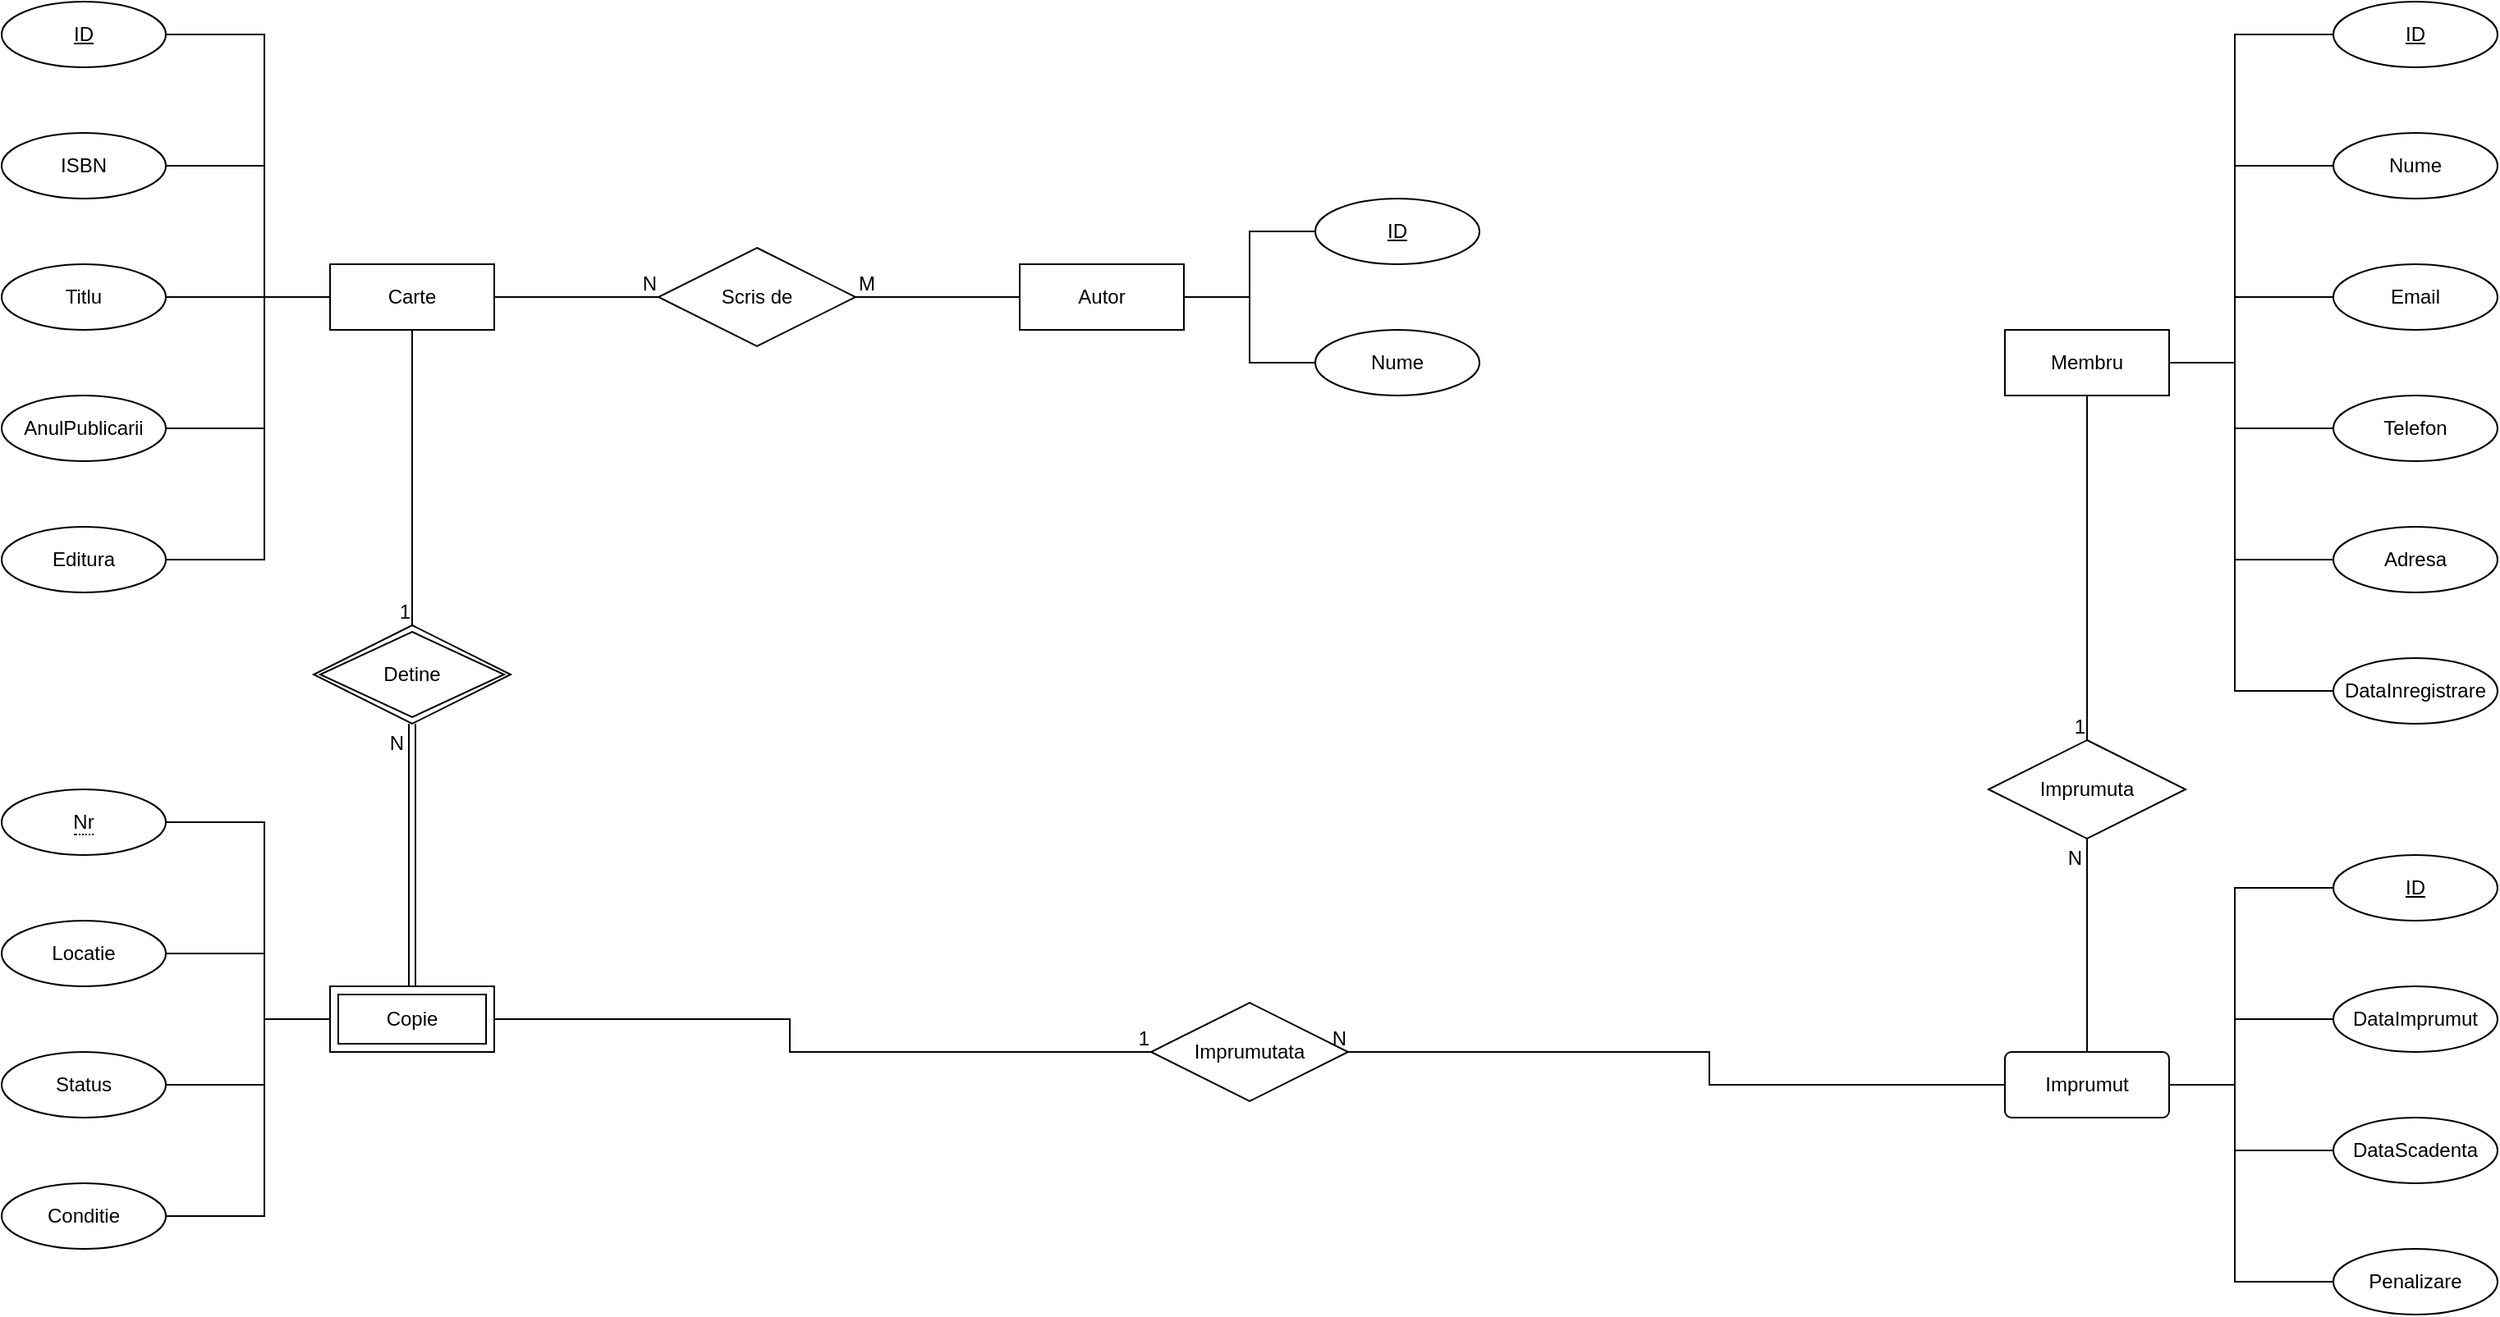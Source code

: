 <mxfile>
    <diagram id="ti4jbimD59L9wUqsRpss" name="Page-1">
        <mxGraphModel dx="1688" dy="1007" grid="1" gridSize="10" guides="1" tooltips="1" connect="1" arrows="1" fold="1" page="1" pageScale="1" pageWidth="1600" pageHeight="900" math="0" shadow="0">
            <root>
                <mxCell id="0"/>
                <mxCell id="1" parent="0"/>
                <mxCell id="2" value="Carte" style="whiteSpace=wrap;html=1;align=center;" parent="1" vertex="1">
                    <mxGeometry x="240" y="200" width="100" height="40" as="geometry"/>
                </mxCell>
                <mxCell id="3" value="ID" style="ellipse;whiteSpace=wrap;html=1;align=center;fontStyle=4;" vertex="1" parent="1">
                    <mxGeometry x="40" y="40" width="100" height="40" as="geometry"/>
                </mxCell>
                <mxCell id="4" value="ISBN" style="ellipse;whiteSpace=wrap;html=1;align=center;" vertex="1" parent="1">
                    <mxGeometry x="40" y="120" width="100" height="40" as="geometry"/>
                </mxCell>
                <mxCell id="5" value="Titlu" style="ellipse;whiteSpace=wrap;html=1;align=center;" vertex="1" parent="1">
                    <mxGeometry x="40" y="200" width="100" height="40" as="geometry"/>
                </mxCell>
                <mxCell id="6" value="AnulPublicarii" style="ellipse;whiteSpace=wrap;html=1;align=center;" vertex="1" parent="1">
                    <mxGeometry x="40" y="280" width="100" height="40" as="geometry"/>
                </mxCell>
                <mxCell id="7" value="Editura" style="ellipse;whiteSpace=wrap;html=1;align=center;" vertex="1" parent="1">
                    <mxGeometry x="40" y="360" width="100" height="40" as="geometry"/>
                </mxCell>
                <mxCell id="8" value="" style="endArrow=none;html=1;rounded=0;entryX=0;entryY=0.5;entryDx=0;entryDy=0;exitX=1;exitY=0.5;exitDx=0;exitDy=0;" edge="1" parent="1" source="3" target="2">
                    <mxGeometry relative="1" as="geometry">
                        <mxPoint x="280" y="200" as="sourcePoint"/>
                        <mxPoint x="440" y="200" as="targetPoint"/>
                        <Array as="points">
                            <mxPoint x="200" y="60"/>
                            <mxPoint x="200" y="220"/>
                        </Array>
                    </mxGeometry>
                </mxCell>
                <mxCell id="9" value="" style="endArrow=none;html=1;rounded=0;entryX=0;entryY=0.5;entryDx=0;entryDy=0;exitX=1;exitY=0.5;exitDx=0;exitDy=0;" edge="1" parent="1" source="4" target="2">
                    <mxGeometry relative="1" as="geometry">
                        <mxPoint x="280" y="200" as="sourcePoint"/>
                        <mxPoint x="440" y="200" as="targetPoint"/>
                        <Array as="points">
                            <mxPoint x="200" y="140"/>
                            <mxPoint x="200" y="220"/>
                        </Array>
                    </mxGeometry>
                </mxCell>
                <mxCell id="10" value="" style="endArrow=none;html=1;rounded=0;exitX=1;exitY=0.5;exitDx=0;exitDy=0;entryX=0;entryY=0.5;entryDx=0;entryDy=0;" edge="1" parent="1" source="5" target="2">
                    <mxGeometry relative="1" as="geometry">
                        <mxPoint x="280" y="200" as="sourcePoint"/>
                        <mxPoint x="440" y="200" as="targetPoint"/>
                    </mxGeometry>
                </mxCell>
                <mxCell id="11" value="" style="endArrow=none;html=1;rounded=0;exitX=1;exitY=0.5;exitDx=0;exitDy=0;entryX=0;entryY=0.5;entryDx=0;entryDy=0;" edge="1" parent="1" source="6" target="2">
                    <mxGeometry relative="1" as="geometry">
                        <mxPoint x="150" y="230" as="sourcePoint"/>
                        <mxPoint x="250" y="230" as="targetPoint"/>
                        <Array as="points">
                            <mxPoint x="200" y="300"/>
                            <mxPoint x="200" y="220"/>
                        </Array>
                    </mxGeometry>
                </mxCell>
                <mxCell id="12" value="" style="endArrow=none;html=1;rounded=0;exitX=1;exitY=0.5;exitDx=0;exitDy=0;entryX=0;entryY=0.5;entryDx=0;entryDy=0;" edge="1" parent="1" source="7" target="2">
                    <mxGeometry relative="1" as="geometry">
                        <mxPoint x="150" y="230" as="sourcePoint"/>
                        <mxPoint x="250" y="230" as="targetPoint"/>
                        <Array as="points">
                            <mxPoint x="200" y="380"/>
                            <mxPoint x="200" y="220"/>
                        </Array>
                    </mxGeometry>
                </mxCell>
                <mxCell id="13" value="Copie" style="shape=ext;margin=3;double=1;whiteSpace=wrap;html=1;align=center;" vertex="1" parent="1">
                    <mxGeometry x="240" y="640" width="100" height="40" as="geometry"/>
                </mxCell>
                <mxCell id="14" value="&lt;span style=&quot;border-bottom: 1px dotted&quot;&gt;Nr&lt;/span&gt;" style="ellipse;whiteSpace=wrap;html=1;align=center;" vertex="1" parent="1">
                    <mxGeometry x="40" y="520" width="100" height="40" as="geometry"/>
                </mxCell>
                <mxCell id="15" value="Locatie" style="ellipse;whiteSpace=wrap;html=1;align=center;" vertex="1" parent="1">
                    <mxGeometry x="40" y="600" width="100" height="40" as="geometry"/>
                </mxCell>
                <mxCell id="16" value="Status" style="ellipse;whiteSpace=wrap;html=1;align=center;" vertex="1" parent="1">
                    <mxGeometry x="40" y="680" width="100" height="40" as="geometry"/>
                </mxCell>
                <mxCell id="17" value="Conditie" style="ellipse;whiteSpace=wrap;html=1;align=center;" vertex="1" parent="1">
                    <mxGeometry x="40" y="760" width="100" height="40" as="geometry"/>
                </mxCell>
                <mxCell id="18" value="" style="endArrow=none;html=1;rounded=0;exitX=1;exitY=0.5;exitDx=0;exitDy=0;entryX=0;entryY=0.5;entryDx=0;entryDy=0;" edge="1" parent="1" source="14" target="13">
                    <mxGeometry relative="1" as="geometry">
                        <mxPoint x="340" y="530" as="sourcePoint"/>
                        <mxPoint x="500" y="530" as="targetPoint"/>
                        <Array as="points">
                            <mxPoint x="200" y="540"/>
                            <mxPoint x="200" y="660"/>
                        </Array>
                    </mxGeometry>
                </mxCell>
                <mxCell id="19" value="" style="endArrow=none;html=1;rounded=0;exitX=1;exitY=0.5;exitDx=0;exitDy=0;entryX=0;entryY=0.5;entryDx=0;entryDy=0;" edge="1" parent="1" source="15" target="13">
                    <mxGeometry relative="1" as="geometry">
                        <mxPoint x="150" y="550" as="sourcePoint"/>
                        <mxPoint x="220" y="700" as="targetPoint"/>
                        <Array as="points">
                            <mxPoint x="200" y="620"/>
                            <mxPoint x="200" y="660"/>
                        </Array>
                    </mxGeometry>
                </mxCell>
                <mxCell id="20" value="" style="endArrow=none;html=1;rounded=0;exitX=1;exitY=0.5;exitDx=0;exitDy=0;entryX=0;entryY=0.5;entryDx=0;entryDy=0;" edge="1" parent="1" source="16" target="13">
                    <mxGeometry relative="1" as="geometry">
                        <mxPoint x="150" y="630" as="sourcePoint"/>
                        <mxPoint x="250" y="670" as="targetPoint"/>
                        <Array as="points">
                            <mxPoint x="200" y="700"/>
                            <mxPoint x="200" y="660"/>
                        </Array>
                    </mxGeometry>
                </mxCell>
                <mxCell id="21" value="" style="endArrow=none;html=1;rounded=0;exitX=1;exitY=0.5;exitDx=0;exitDy=0;entryX=0;entryY=0.5;entryDx=0;entryDy=0;" edge="1" parent="1" source="17" target="13">
                    <mxGeometry relative="1" as="geometry">
                        <mxPoint x="150" y="710" as="sourcePoint"/>
                        <mxPoint x="240" y="660" as="targetPoint"/>
                        <Array as="points">
                            <mxPoint x="200" y="780"/>
                            <mxPoint x="200" y="660"/>
                        </Array>
                    </mxGeometry>
                </mxCell>
                <mxCell id="22" value="Detine" style="shape=rhombus;double=1;perimeter=rhombusPerimeter;whiteSpace=wrap;html=1;align=center;" vertex="1" parent="1">
                    <mxGeometry x="230" y="420" width="120" height="60" as="geometry"/>
                </mxCell>
                <mxCell id="24" value="" style="endArrow=none;html=1;rounded=0;exitX=0.5;exitY=1;exitDx=0;exitDy=0;entryX=0.5;entryY=0;entryDx=0;entryDy=0;" edge="1" parent="1" source="2" target="22">
                    <mxGeometry relative="1" as="geometry">
                        <mxPoint x="360" y="430" as="sourcePoint"/>
                        <mxPoint x="520" y="430" as="targetPoint"/>
                    </mxGeometry>
                </mxCell>
                <mxCell id="25" value="1" style="resizable=0;html=1;whiteSpace=wrap;align=right;verticalAlign=bottom;" connectable="0" vertex="1" parent="24">
                    <mxGeometry x="1" relative="1" as="geometry"/>
                </mxCell>
                <mxCell id="28" value="" style="shape=link;html=1;rounded=0;entryX=0.5;entryY=1;entryDx=0;entryDy=0;exitX=0.5;exitY=0;exitDx=0;exitDy=0;" edge="1" parent="1" source="13" target="22">
                    <mxGeometry relative="1" as="geometry">
                        <mxPoint x="360" y="430" as="sourcePoint"/>
                        <mxPoint x="520" y="430" as="targetPoint"/>
                    </mxGeometry>
                </mxCell>
                <mxCell id="29" value="N" style="resizable=0;html=1;whiteSpace=wrap;align=right;verticalAlign=bottom;" connectable="0" vertex="1" parent="28">
                    <mxGeometry x="1" relative="1" as="geometry">
                        <mxPoint x="-4" y="20" as="offset"/>
                    </mxGeometry>
                </mxCell>
                <mxCell id="30" value="Autor" style="whiteSpace=wrap;html=1;align=center;" vertex="1" parent="1">
                    <mxGeometry x="660" y="200" width="100" height="40" as="geometry"/>
                </mxCell>
                <mxCell id="31" value="ID" style="ellipse;whiteSpace=wrap;html=1;align=center;fontStyle=4;" vertex="1" parent="1">
                    <mxGeometry x="840" y="160" width="100" height="40" as="geometry"/>
                </mxCell>
                <mxCell id="32" value="Nume" style="ellipse;whiteSpace=wrap;html=1;align=center;" vertex="1" parent="1">
                    <mxGeometry x="840" y="240" width="100" height="40" as="geometry"/>
                </mxCell>
                <mxCell id="33" value="" style="endArrow=none;html=1;rounded=0;entryX=1;entryY=0.5;entryDx=0;entryDy=0;exitX=0;exitY=0.5;exitDx=0;exitDy=0;" edge="1" parent="1" source="31" target="30">
                    <mxGeometry relative="1" as="geometry">
                        <mxPoint x="640" y="180" as="sourcePoint"/>
                        <mxPoint x="800" y="180" as="targetPoint"/>
                        <Array as="points">
                            <mxPoint x="800" y="180"/>
                            <mxPoint x="800" y="220"/>
                        </Array>
                    </mxGeometry>
                </mxCell>
                <mxCell id="34" value="" style="endArrow=none;html=1;rounded=0;entryX=1;entryY=0.5;entryDx=0;entryDy=0;exitX=0;exitY=0.5;exitDx=0;exitDy=0;" edge="1" parent="1" source="32" target="30">
                    <mxGeometry relative="1" as="geometry">
                        <mxPoint x="710" y="90" as="sourcePoint"/>
                        <mxPoint x="700" y="200" as="targetPoint"/>
                        <Array as="points">
                            <mxPoint x="800" y="260"/>
                            <mxPoint x="800" y="220"/>
                        </Array>
                    </mxGeometry>
                </mxCell>
                <mxCell id="35" value="Scris de" style="shape=rhombus;perimeter=rhombusPerimeter;whiteSpace=wrap;html=1;align=center;" vertex="1" parent="1">
                    <mxGeometry x="440" y="190" width="120" height="60" as="geometry"/>
                </mxCell>
                <mxCell id="36" value="" style="endArrow=none;html=1;rounded=0;exitX=1;exitY=0.5;exitDx=0;exitDy=0;entryX=0;entryY=0.5;entryDx=0;entryDy=0;" edge="1" parent="1" source="2" target="35">
                    <mxGeometry relative="1" as="geometry">
                        <mxPoint x="490" y="210" as="sourcePoint"/>
                        <mxPoint x="650" y="210" as="targetPoint"/>
                    </mxGeometry>
                </mxCell>
                <mxCell id="37" value="N" style="resizable=0;html=1;whiteSpace=wrap;align=right;verticalAlign=bottom;" connectable="0" vertex="1" parent="36">
                    <mxGeometry x="1" relative="1" as="geometry"/>
                </mxCell>
                <mxCell id="38" value="" style="endArrow=none;html=1;rounded=0;exitX=1;exitY=0.5;exitDx=0;exitDy=0;entryX=0;entryY=0.5;entryDx=0;entryDy=0;" edge="1" parent="1" source="35" target="30">
                    <mxGeometry relative="1" as="geometry">
                        <mxPoint x="460" y="220" as="sourcePoint"/>
                        <mxPoint x="620" y="220" as="targetPoint"/>
                    </mxGeometry>
                </mxCell>
                <mxCell id="39" value="M" style="resizable=0;html=1;whiteSpace=wrap;align=left;verticalAlign=bottom;" connectable="0" vertex="1" parent="38">
                    <mxGeometry x="-1" relative="1" as="geometry"/>
                </mxCell>
                <mxCell id="41" value="Membru" style="whiteSpace=wrap;html=1;align=center;" vertex="1" parent="1">
                    <mxGeometry x="1260" y="240" width="100" height="40" as="geometry"/>
                </mxCell>
                <mxCell id="42" value="ID" style="ellipse;whiteSpace=wrap;html=1;align=center;fontStyle=4;" vertex="1" parent="1">
                    <mxGeometry x="1460" y="40" width="100" height="40" as="geometry"/>
                </mxCell>
                <mxCell id="43" value="Nume" style="ellipse;whiteSpace=wrap;html=1;align=center;" vertex="1" parent="1">
                    <mxGeometry x="1460" y="120" width="100" height="40" as="geometry"/>
                </mxCell>
                <mxCell id="44" value="Email" style="ellipse;whiteSpace=wrap;html=1;align=center;" vertex="1" parent="1">
                    <mxGeometry x="1460" y="200" width="100" height="40" as="geometry"/>
                </mxCell>
                <mxCell id="45" value="Telefon" style="ellipse;whiteSpace=wrap;html=1;align=center;" vertex="1" parent="1">
                    <mxGeometry x="1460" y="280" width="100" height="40" as="geometry"/>
                </mxCell>
                <mxCell id="46" value="Adresa" style="ellipse;whiteSpace=wrap;html=1;align=center;" vertex="1" parent="1">
                    <mxGeometry x="1460" y="360" width="100" height="40" as="geometry"/>
                </mxCell>
                <mxCell id="47" value="DataInregistrare" style="ellipse;whiteSpace=wrap;html=1;align=center;" vertex="1" parent="1">
                    <mxGeometry x="1460" y="440" width="100" height="40" as="geometry"/>
                </mxCell>
                <mxCell id="48" value="" style="endArrow=none;html=1;rounded=0;entryX=0;entryY=0.5;entryDx=0;entryDy=0;exitX=1;exitY=0.5;exitDx=0;exitDy=0;" edge="1" parent="1" source="41" target="42">
                    <mxGeometry relative="1" as="geometry">
                        <mxPoint x="1260" y="199.6" as="sourcePoint"/>
                        <mxPoint x="1420" y="199.6" as="targetPoint"/>
                        <Array as="points">
                            <mxPoint x="1400" y="260"/>
                            <mxPoint x="1400" y="60"/>
                        </Array>
                    </mxGeometry>
                </mxCell>
                <mxCell id="50" value="" style="endArrow=none;html=1;rounded=0;entryX=0;entryY=0.5;entryDx=0;entryDy=0;exitX=1;exitY=0.5;exitDx=0;exitDy=0;" edge="1" parent="1" source="41" target="43">
                    <mxGeometry relative="1" as="geometry">
                        <mxPoint x="1330" y="239.6" as="sourcePoint"/>
                        <mxPoint x="1490" y="239.6" as="targetPoint"/>
                        <Array as="points">
                            <mxPoint x="1400" y="260"/>
                            <mxPoint x="1400" y="140"/>
                        </Array>
                    </mxGeometry>
                </mxCell>
                <mxCell id="51" value="" style="endArrow=none;html=1;rounded=0;entryX=0;entryY=0.5;entryDx=0;entryDy=0;exitX=1;exitY=0.5;exitDx=0;exitDy=0;" edge="1" parent="1" source="41" target="44">
                    <mxGeometry relative="1" as="geometry">
                        <mxPoint x="1360" y="260" as="sourcePoint"/>
                        <mxPoint x="1310" y="350" as="targetPoint"/>
                        <Array as="points">
                            <mxPoint x="1400" y="260"/>
                            <mxPoint x="1400" y="220"/>
                        </Array>
                    </mxGeometry>
                </mxCell>
                <mxCell id="53" value="" style="endArrow=none;html=1;rounded=0;entryX=0;entryY=0.5;entryDx=0;entryDy=0;exitX=1;exitY=0.5;exitDx=0;exitDy=0;" edge="1" parent="1" source="41" target="45">
                    <mxGeometry relative="1" as="geometry">
                        <mxPoint x="1370" y="260" as="sourcePoint"/>
                        <mxPoint x="1530" y="260" as="targetPoint"/>
                        <Array as="points">
                            <mxPoint x="1400" y="260"/>
                            <mxPoint x="1400" y="300"/>
                        </Array>
                    </mxGeometry>
                </mxCell>
                <mxCell id="54" value="" style="endArrow=none;html=1;rounded=0;entryX=0;entryY=0.5;entryDx=0;entryDy=0;exitX=1;exitY=0.5;exitDx=0;exitDy=0;" edge="1" parent="1" source="41" target="46">
                    <mxGeometry relative="1" as="geometry">
                        <mxPoint x="1380" y="270" as="sourcePoint"/>
                        <mxPoint x="1540" y="270" as="targetPoint"/>
                        <Array as="points">
                            <mxPoint x="1400" y="260"/>
                            <mxPoint x="1400" y="380"/>
                        </Array>
                    </mxGeometry>
                </mxCell>
                <mxCell id="55" value="" style="endArrow=none;html=1;rounded=0;entryX=0;entryY=0.5;entryDx=0;entryDy=0;exitX=1;exitY=0.5;exitDx=0;exitDy=0;" edge="1" parent="1" source="41" target="47">
                    <mxGeometry relative="1" as="geometry">
                        <mxPoint x="1390" y="280" as="sourcePoint"/>
                        <mxPoint x="1550" y="280" as="targetPoint"/>
                        <Array as="points">
                            <mxPoint x="1400" y="260"/>
                            <mxPoint x="1400" y="460"/>
                        </Array>
                    </mxGeometry>
                </mxCell>
                <mxCell id="56" value="ID" style="ellipse;whiteSpace=wrap;html=1;align=center;fontStyle=4;" vertex="1" parent="1">
                    <mxGeometry x="1460" y="560" width="100" height="40" as="geometry"/>
                </mxCell>
                <mxCell id="57" value="DataImprumut" style="ellipse;whiteSpace=wrap;html=1;align=center;" vertex="1" parent="1">
                    <mxGeometry x="1460" y="640" width="100" height="40" as="geometry"/>
                </mxCell>
                <mxCell id="58" value="DataScadenta" style="ellipse;whiteSpace=wrap;html=1;align=center;" vertex="1" parent="1">
                    <mxGeometry x="1460" y="720" width="100" height="40" as="geometry"/>
                </mxCell>
                <mxCell id="59" value="Penalizare" style="ellipse;whiteSpace=wrap;html=1;align=center;" vertex="1" parent="1">
                    <mxGeometry x="1460" y="800" width="100" height="40" as="geometry"/>
                </mxCell>
                <mxCell id="60" value="Imprumut" style="rounded=1;arcSize=10;whiteSpace=wrap;html=1;align=center;" vertex="1" parent="1">
                    <mxGeometry x="1260" y="680" width="100" height="40" as="geometry"/>
                </mxCell>
                <mxCell id="61" value="" style="endArrow=none;html=1;rounded=0;entryX=0;entryY=0.5;entryDx=0;entryDy=0;exitX=1;exitY=0.5;exitDx=0;exitDy=0;" edge="1" parent="1" source="60" target="56">
                    <mxGeometry relative="1" as="geometry">
                        <mxPoint x="1190" y="600" as="sourcePoint"/>
                        <mxPoint x="1350" y="600" as="targetPoint"/>
                        <Array as="points">
                            <mxPoint x="1400" y="700"/>
                            <mxPoint x="1400" y="580"/>
                        </Array>
                    </mxGeometry>
                </mxCell>
                <mxCell id="62" value="" style="endArrow=none;html=1;rounded=0;entryX=0;entryY=0.5;entryDx=0;entryDy=0;exitX=1;exitY=0.5;exitDx=0;exitDy=0;" edge="1" parent="1" source="60" target="57">
                    <mxGeometry relative="1" as="geometry">
                        <mxPoint x="1190" y="830" as="sourcePoint"/>
                        <mxPoint x="1440" y="670" as="targetPoint"/>
                        <Array as="points">
                            <mxPoint x="1400" y="700"/>
                            <mxPoint x="1400" y="660"/>
                        </Array>
                    </mxGeometry>
                </mxCell>
                <mxCell id="63" value="" style="endArrow=none;html=1;rounded=0;entryX=0;entryY=0.5;entryDx=0;entryDy=0;exitX=1;exitY=0.5;exitDx=0;exitDy=0;" edge="1" parent="1" source="60" target="58">
                    <mxGeometry relative="1" as="geometry">
                        <mxPoint x="1260" y="740" as="sourcePoint"/>
                        <mxPoint x="1420" y="740" as="targetPoint"/>
                        <Array as="points">
                            <mxPoint x="1400" y="700"/>
                            <mxPoint x="1400" y="740"/>
                        </Array>
                    </mxGeometry>
                </mxCell>
                <mxCell id="64" value="" style="endArrow=none;html=1;rounded=0;entryX=0;entryY=0.5;entryDx=0;entryDy=0;exitX=1;exitY=0.5;exitDx=0;exitDy=0;" edge="1" parent="1" source="60" target="59">
                    <mxGeometry relative="1" as="geometry">
                        <mxPoint x="1260" y="740" as="sourcePoint"/>
                        <mxPoint x="1420" y="740" as="targetPoint"/>
                        <Array as="points">
                            <mxPoint x="1400" y="700"/>
                            <mxPoint x="1400" y="820"/>
                        </Array>
                    </mxGeometry>
                </mxCell>
                <mxCell id="65" value="Imprumuta" style="shape=rhombus;perimeter=rhombusPerimeter;whiteSpace=wrap;html=1;align=center;" vertex="1" parent="1">
                    <mxGeometry x="1250" y="490" width="120" height="60" as="geometry"/>
                </mxCell>
                <mxCell id="68" value="" style="endArrow=none;html=1;rounded=0;entryX=0.5;entryY=0;entryDx=0;entryDy=0;exitX=0.5;exitY=1;exitDx=0;exitDy=0;" edge="1" parent="1" source="41" target="65">
                    <mxGeometry relative="1" as="geometry">
                        <mxPoint x="1070" y="450" as="sourcePoint"/>
                        <mxPoint x="1230" y="450" as="targetPoint"/>
                    </mxGeometry>
                </mxCell>
                <mxCell id="69" value="1" style="resizable=0;html=1;whiteSpace=wrap;align=right;verticalAlign=bottom;" connectable="0" vertex="1" parent="68">
                    <mxGeometry x="1" relative="1" as="geometry"/>
                </mxCell>
                <mxCell id="70" value="" style="endArrow=none;html=1;rounded=0;entryX=0.5;entryY=1;entryDx=0;entryDy=0;exitX=0.5;exitY=0;exitDx=0;exitDy=0;" edge="1" parent="1" source="60" target="65">
                    <mxGeometry relative="1" as="geometry">
                        <mxPoint x="1070" y="450" as="sourcePoint"/>
                        <mxPoint x="1230" y="450" as="targetPoint"/>
                    </mxGeometry>
                </mxCell>
                <mxCell id="71" value="N" style="resizable=0;html=1;whiteSpace=wrap;align=right;verticalAlign=bottom;" connectable="0" vertex="1" parent="70">
                    <mxGeometry x="1" relative="1" as="geometry">
                        <mxPoint x="-2" y="20" as="offset"/>
                    </mxGeometry>
                </mxCell>
                <mxCell id="72" value="Imprumutata" style="shape=rhombus;perimeter=rhombusPerimeter;whiteSpace=wrap;html=1;align=center;" vertex="1" parent="1">
                    <mxGeometry x="740" y="650" width="120" height="60" as="geometry"/>
                </mxCell>
                <mxCell id="73" value="" style="endArrow=none;html=1;rounded=0;exitX=1;exitY=0.5;exitDx=0;exitDy=0;entryX=0;entryY=0.5;entryDx=0;entryDy=0;" edge="1" parent="1" source="13" target="72">
                    <mxGeometry relative="1" as="geometry">
                        <mxPoint x="660" y="610" as="sourcePoint"/>
                        <mxPoint x="820" y="610" as="targetPoint"/>
                        <Array as="points">
                            <mxPoint x="520" y="660"/>
                            <mxPoint x="520" y="680"/>
                        </Array>
                    </mxGeometry>
                </mxCell>
                <mxCell id="74" value="1" style="resizable=0;html=1;whiteSpace=wrap;align=right;verticalAlign=bottom;" connectable="0" vertex="1" parent="73">
                    <mxGeometry x="1" relative="1" as="geometry"/>
                </mxCell>
                <mxCell id="75" value="" style="endArrow=none;html=1;rounded=0;entryX=1;entryY=0.5;entryDx=0;entryDy=0;exitX=0;exitY=0.5;exitDx=0;exitDy=0;" edge="1" parent="1" source="60" target="72">
                    <mxGeometry relative="1" as="geometry">
                        <mxPoint x="910" y="640" as="sourcePoint"/>
                        <mxPoint x="1070" y="640" as="targetPoint"/>
                        <Array as="points">
                            <mxPoint x="1080" y="700"/>
                            <mxPoint x="1080" y="680"/>
                        </Array>
                    </mxGeometry>
                </mxCell>
                <mxCell id="76" value="N" style="resizable=0;html=1;whiteSpace=wrap;align=right;verticalAlign=bottom;" connectable="0" vertex="1" parent="75">
                    <mxGeometry x="1" relative="1" as="geometry"/>
                </mxCell>
            </root>
        </mxGraphModel>
    </diagram>
</mxfile>